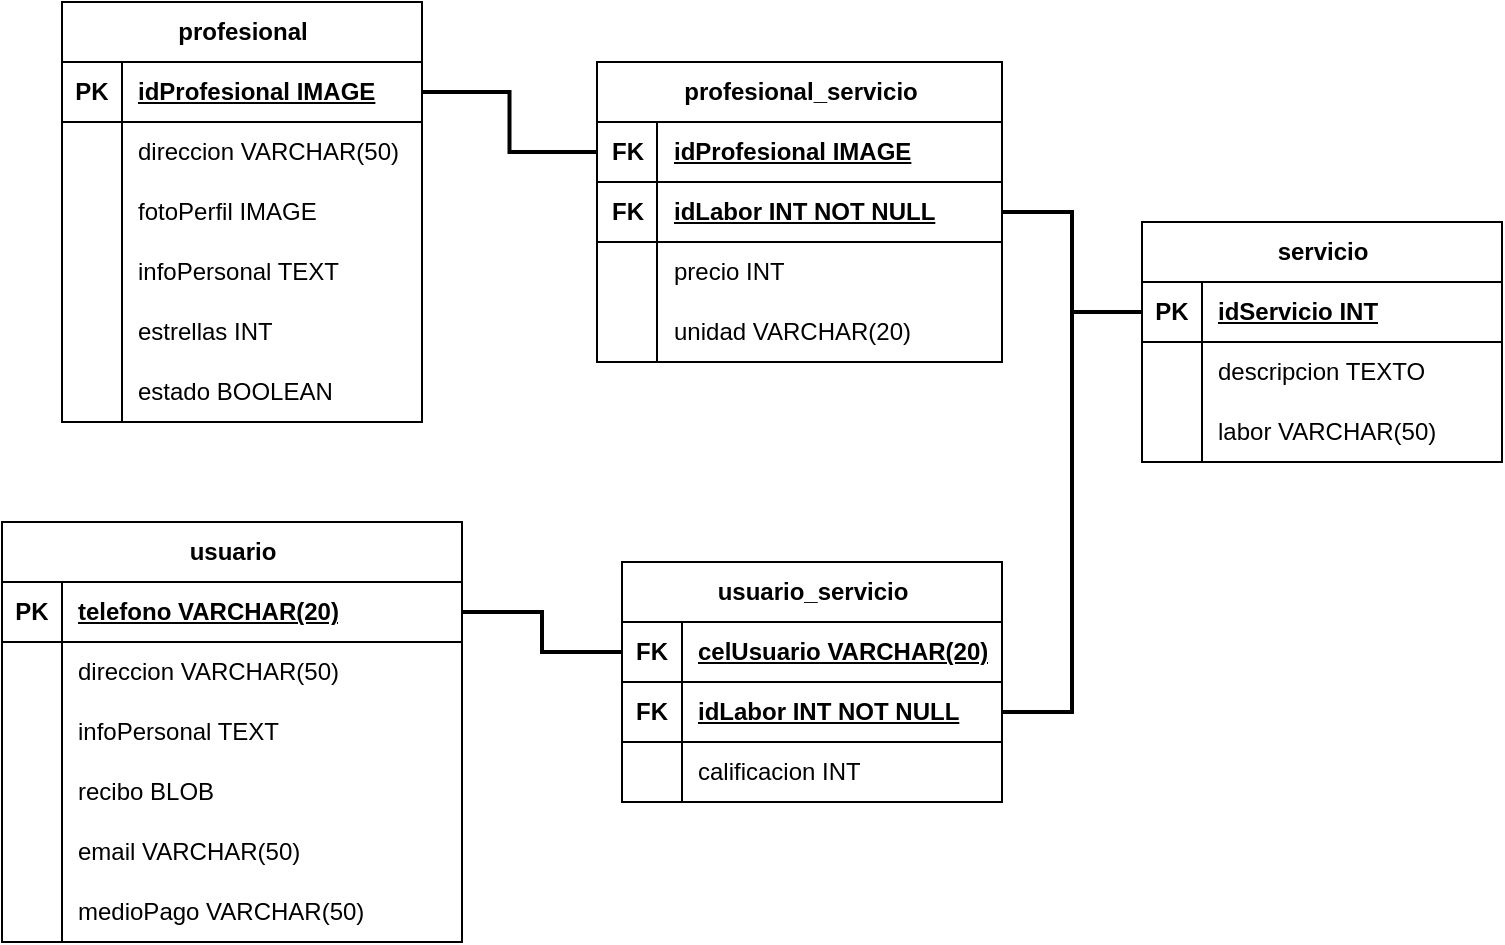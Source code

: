 <mxfile version="22.1.4" type="github">
  <diagram name="Página-1" id="9oxVXSky1L_r8zFjr7Zt">
    <mxGraphModel dx="816" dy="482" grid="1" gridSize="10" guides="1" tooltips="1" connect="1" arrows="1" fold="1" page="1" pageScale="1" pageWidth="827" pageHeight="1169" math="0" shadow="0">
      <root>
        <mxCell id="0" />
        <mxCell id="1" parent="0" />
        <mxCell id="dVPTTz1GtL5CDaSprgF3-1" value="profesional" style="shape=table;startSize=30;container=1;collapsible=1;childLayout=tableLayout;fixedRows=1;rowLines=0;fontStyle=1;align=center;resizeLast=1;html=1;" parent="1" vertex="1">
          <mxGeometry x="100" y="40" width="180" height="210" as="geometry" />
        </mxCell>
        <mxCell id="dVPTTz1GtL5CDaSprgF3-2" value="" style="shape=tableRow;horizontal=0;startSize=0;swimlaneHead=0;swimlaneBody=0;fillColor=none;collapsible=0;dropTarget=0;points=[[0,0.5],[1,0.5]];portConstraint=eastwest;top=0;left=0;right=0;bottom=1;" parent="dVPTTz1GtL5CDaSprgF3-1" vertex="1">
          <mxGeometry y="30" width="180" height="30" as="geometry" />
        </mxCell>
        <mxCell id="dVPTTz1GtL5CDaSprgF3-3" value="PK" style="shape=partialRectangle;connectable=0;fillColor=none;top=0;left=0;bottom=0;right=0;fontStyle=1;overflow=hidden;whiteSpace=wrap;html=1;" parent="dVPTTz1GtL5CDaSprgF3-2" vertex="1">
          <mxGeometry width="30" height="30" as="geometry">
            <mxRectangle width="30" height="30" as="alternateBounds" />
          </mxGeometry>
        </mxCell>
        <mxCell id="dVPTTz1GtL5CDaSprgF3-4" value="idProfesional IMAGE" style="shape=partialRectangle;connectable=0;fillColor=none;top=0;left=0;bottom=0;right=0;align=left;spacingLeft=6;fontStyle=5;overflow=hidden;whiteSpace=wrap;html=1;" parent="dVPTTz1GtL5CDaSprgF3-2" vertex="1">
          <mxGeometry x="30" width="150" height="30" as="geometry">
            <mxRectangle width="150" height="30" as="alternateBounds" />
          </mxGeometry>
        </mxCell>
        <mxCell id="dVPTTz1GtL5CDaSprgF3-5" value="" style="shape=tableRow;horizontal=0;startSize=0;swimlaneHead=0;swimlaneBody=0;fillColor=none;collapsible=0;dropTarget=0;points=[[0,0.5],[1,0.5]];portConstraint=eastwest;top=0;left=0;right=0;bottom=0;" parent="dVPTTz1GtL5CDaSprgF3-1" vertex="1">
          <mxGeometry y="60" width="180" height="30" as="geometry" />
        </mxCell>
        <mxCell id="dVPTTz1GtL5CDaSprgF3-6" value="" style="shape=partialRectangle;connectable=0;fillColor=none;top=0;left=0;bottom=0;right=0;editable=1;overflow=hidden;whiteSpace=wrap;html=1;" parent="dVPTTz1GtL5CDaSprgF3-5" vertex="1">
          <mxGeometry width="30" height="30" as="geometry">
            <mxRectangle width="30" height="30" as="alternateBounds" />
          </mxGeometry>
        </mxCell>
        <mxCell id="dVPTTz1GtL5CDaSprgF3-7" value="direccion VARCHAR(50)" style="shape=partialRectangle;connectable=0;fillColor=none;top=0;left=0;bottom=0;right=0;align=left;spacingLeft=6;overflow=hidden;whiteSpace=wrap;html=1;" parent="dVPTTz1GtL5CDaSprgF3-5" vertex="1">
          <mxGeometry x="30" width="150" height="30" as="geometry">
            <mxRectangle width="150" height="30" as="alternateBounds" />
          </mxGeometry>
        </mxCell>
        <mxCell id="dVPTTz1GtL5CDaSprgF3-8" value="" style="shape=tableRow;horizontal=0;startSize=0;swimlaneHead=0;swimlaneBody=0;fillColor=none;collapsible=0;dropTarget=0;points=[[0,0.5],[1,0.5]];portConstraint=eastwest;top=0;left=0;right=0;bottom=0;" parent="dVPTTz1GtL5CDaSprgF3-1" vertex="1">
          <mxGeometry y="90" width="180" height="30" as="geometry" />
        </mxCell>
        <mxCell id="dVPTTz1GtL5CDaSprgF3-9" value="" style="shape=partialRectangle;connectable=0;fillColor=none;top=0;left=0;bottom=0;right=0;editable=1;overflow=hidden;whiteSpace=wrap;html=1;" parent="dVPTTz1GtL5CDaSprgF3-8" vertex="1">
          <mxGeometry width="30" height="30" as="geometry">
            <mxRectangle width="30" height="30" as="alternateBounds" />
          </mxGeometry>
        </mxCell>
        <mxCell id="dVPTTz1GtL5CDaSprgF3-10" value="fotoPerfil IMAGE" style="shape=partialRectangle;connectable=0;fillColor=none;top=0;left=0;bottom=0;right=0;align=left;spacingLeft=6;overflow=hidden;whiteSpace=wrap;html=1;" parent="dVPTTz1GtL5CDaSprgF3-8" vertex="1">
          <mxGeometry x="30" width="150" height="30" as="geometry">
            <mxRectangle width="150" height="30" as="alternateBounds" />
          </mxGeometry>
        </mxCell>
        <mxCell id="dVPTTz1GtL5CDaSprgF3-11" value="" style="shape=tableRow;horizontal=0;startSize=0;swimlaneHead=0;swimlaneBody=0;fillColor=none;collapsible=0;dropTarget=0;points=[[0,0.5],[1,0.5]];portConstraint=eastwest;top=0;left=0;right=0;bottom=0;" parent="dVPTTz1GtL5CDaSprgF3-1" vertex="1">
          <mxGeometry y="120" width="180" height="30" as="geometry" />
        </mxCell>
        <mxCell id="dVPTTz1GtL5CDaSprgF3-12" value="" style="shape=partialRectangle;connectable=0;fillColor=none;top=0;left=0;bottom=0;right=0;editable=1;overflow=hidden;whiteSpace=wrap;html=1;" parent="dVPTTz1GtL5CDaSprgF3-11" vertex="1">
          <mxGeometry width="30" height="30" as="geometry">
            <mxRectangle width="30" height="30" as="alternateBounds" />
          </mxGeometry>
        </mxCell>
        <mxCell id="dVPTTz1GtL5CDaSprgF3-13" value="infoPersonal TEXT" style="shape=partialRectangle;connectable=0;fillColor=none;top=0;left=0;bottom=0;right=0;align=left;spacingLeft=6;overflow=hidden;whiteSpace=wrap;html=1;" parent="dVPTTz1GtL5CDaSprgF3-11" vertex="1">
          <mxGeometry x="30" width="150" height="30" as="geometry">
            <mxRectangle width="150" height="30" as="alternateBounds" />
          </mxGeometry>
        </mxCell>
        <mxCell id="dVPTTz1GtL5CDaSprgF3-17" style="shape=tableRow;horizontal=0;startSize=0;swimlaneHead=0;swimlaneBody=0;fillColor=none;collapsible=0;dropTarget=0;points=[[0,0.5],[1,0.5]];portConstraint=eastwest;top=0;left=0;right=0;bottom=0;" parent="dVPTTz1GtL5CDaSprgF3-1" vertex="1">
          <mxGeometry y="150" width="180" height="30" as="geometry" />
        </mxCell>
        <mxCell id="dVPTTz1GtL5CDaSprgF3-18" style="shape=partialRectangle;connectable=0;fillColor=none;top=0;left=0;bottom=0;right=0;editable=1;overflow=hidden;whiteSpace=wrap;html=1;" parent="dVPTTz1GtL5CDaSprgF3-17" vertex="1">
          <mxGeometry width="30" height="30" as="geometry">
            <mxRectangle width="30" height="30" as="alternateBounds" />
          </mxGeometry>
        </mxCell>
        <mxCell id="dVPTTz1GtL5CDaSprgF3-19" value="estrellas INT" style="shape=partialRectangle;connectable=0;fillColor=none;top=0;left=0;bottom=0;right=0;align=left;spacingLeft=6;overflow=hidden;whiteSpace=wrap;html=1;" parent="dVPTTz1GtL5CDaSprgF3-17" vertex="1">
          <mxGeometry x="30" width="150" height="30" as="geometry">
            <mxRectangle width="150" height="30" as="alternateBounds" />
          </mxGeometry>
        </mxCell>
        <mxCell id="dVPTTz1GtL5CDaSprgF3-14" style="shape=tableRow;horizontal=0;startSize=0;swimlaneHead=0;swimlaneBody=0;fillColor=none;collapsible=0;dropTarget=0;points=[[0,0.5],[1,0.5]];portConstraint=eastwest;top=0;left=0;right=0;bottom=0;" parent="dVPTTz1GtL5CDaSprgF3-1" vertex="1">
          <mxGeometry y="180" width="180" height="30" as="geometry" />
        </mxCell>
        <mxCell id="dVPTTz1GtL5CDaSprgF3-15" style="shape=partialRectangle;connectable=0;fillColor=none;top=0;left=0;bottom=0;right=0;editable=1;overflow=hidden;whiteSpace=wrap;html=1;" parent="dVPTTz1GtL5CDaSprgF3-14" vertex="1">
          <mxGeometry width="30" height="30" as="geometry">
            <mxRectangle width="30" height="30" as="alternateBounds" />
          </mxGeometry>
        </mxCell>
        <mxCell id="dVPTTz1GtL5CDaSprgF3-16" value="estado BOOLEAN" style="shape=partialRectangle;connectable=0;fillColor=none;top=0;left=0;bottom=0;right=0;align=left;spacingLeft=6;overflow=hidden;whiteSpace=wrap;html=1;" parent="dVPTTz1GtL5CDaSprgF3-14" vertex="1">
          <mxGeometry x="30" width="150" height="30" as="geometry">
            <mxRectangle width="150" height="30" as="alternateBounds" />
          </mxGeometry>
        </mxCell>
        <mxCell id="dVPTTz1GtL5CDaSprgF3-20" value="servicio" style="shape=table;startSize=30;container=1;collapsible=1;childLayout=tableLayout;fixedRows=1;rowLines=0;fontStyle=1;align=center;resizeLast=1;html=1;" parent="1" vertex="1">
          <mxGeometry x="640" y="150" width="180" height="120" as="geometry" />
        </mxCell>
        <mxCell id="dVPTTz1GtL5CDaSprgF3-21" value="" style="shape=tableRow;horizontal=0;startSize=0;swimlaneHead=0;swimlaneBody=0;fillColor=none;collapsible=0;dropTarget=0;points=[[0,0.5],[1,0.5]];portConstraint=eastwest;top=0;left=0;right=0;bottom=1;" parent="dVPTTz1GtL5CDaSprgF3-20" vertex="1">
          <mxGeometry y="30" width="180" height="30" as="geometry" />
        </mxCell>
        <mxCell id="dVPTTz1GtL5CDaSprgF3-22" value="PK" style="shape=partialRectangle;connectable=0;fillColor=none;top=0;left=0;bottom=0;right=0;fontStyle=1;overflow=hidden;whiteSpace=wrap;html=1;" parent="dVPTTz1GtL5CDaSprgF3-21" vertex="1">
          <mxGeometry width="30" height="30" as="geometry">
            <mxRectangle width="30" height="30" as="alternateBounds" />
          </mxGeometry>
        </mxCell>
        <mxCell id="dVPTTz1GtL5CDaSprgF3-23" value="idServicio INT" style="shape=partialRectangle;connectable=0;fillColor=none;top=0;left=0;bottom=0;right=0;align=left;spacingLeft=6;fontStyle=5;overflow=hidden;whiteSpace=wrap;html=1;" parent="dVPTTz1GtL5CDaSprgF3-21" vertex="1">
          <mxGeometry x="30" width="150" height="30" as="geometry">
            <mxRectangle width="150" height="30" as="alternateBounds" />
          </mxGeometry>
        </mxCell>
        <mxCell id="dVPTTz1GtL5CDaSprgF3-24" value="" style="shape=tableRow;horizontal=0;startSize=0;swimlaneHead=0;swimlaneBody=0;fillColor=none;collapsible=0;dropTarget=0;points=[[0,0.5],[1,0.5]];portConstraint=eastwest;top=0;left=0;right=0;bottom=0;" parent="dVPTTz1GtL5CDaSprgF3-20" vertex="1">
          <mxGeometry y="60" width="180" height="30" as="geometry" />
        </mxCell>
        <mxCell id="dVPTTz1GtL5CDaSprgF3-25" value="" style="shape=partialRectangle;connectable=0;fillColor=none;top=0;left=0;bottom=0;right=0;editable=1;overflow=hidden;whiteSpace=wrap;html=1;" parent="dVPTTz1GtL5CDaSprgF3-24" vertex="1">
          <mxGeometry width="30" height="30" as="geometry">
            <mxRectangle width="30" height="30" as="alternateBounds" />
          </mxGeometry>
        </mxCell>
        <mxCell id="dVPTTz1GtL5CDaSprgF3-26" value="descripcion TEXTO" style="shape=partialRectangle;connectable=0;fillColor=none;top=0;left=0;bottom=0;right=0;align=left;spacingLeft=6;overflow=hidden;whiteSpace=wrap;html=1;" parent="dVPTTz1GtL5CDaSprgF3-24" vertex="1">
          <mxGeometry x="30" width="150" height="30" as="geometry">
            <mxRectangle width="150" height="30" as="alternateBounds" />
          </mxGeometry>
        </mxCell>
        <mxCell id="dVPTTz1GtL5CDaSprgF3-27" value="" style="shape=tableRow;horizontal=0;startSize=0;swimlaneHead=0;swimlaneBody=0;fillColor=none;collapsible=0;dropTarget=0;points=[[0,0.5],[1,0.5]];portConstraint=eastwest;top=0;left=0;right=0;bottom=0;" parent="dVPTTz1GtL5CDaSprgF3-20" vertex="1">
          <mxGeometry y="90" width="180" height="30" as="geometry" />
        </mxCell>
        <mxCell id="dVPTTz1GtL5CDaSprgF3-28" value="" style="shape=partialRectangle;connectable=0;fillColor=none;top=0;left=0;bottom=0;right=0;editable=1;overflow=hidden;whiteSpace=wrap;html=1;" parent="dVPTTz1GtL5CDaSprgF3-27" vertex="1">
          <mxGeometry width="30" height="30" as="geometry">
            <mxRectangle width="30" height="30" as="alternateBounds" />
          </mxGeometry>
        </mxCell>
        <mxCell id="dVPTTz1GtL5CDaSprgF3-29" value="labor VARCHAR(50)" style="shape=partialRectangle;connectable=0;fillColor=none;top=0;left=0;bottom=0;right=0;align=left;spacingLeft=6;overflow=hidden;whiteSpace=wrap;html=1;" parent="dVPTTz1GtL5CDaSprgF3-27" vertex="1">
          <mxGeometry x="30" width="150" height="30" as="geometry">
            <mxRectangle width="150" height="30" as="alternateBounds" />
          </mxGeometry>
        </mxCell>
        <mxCell id="dVPTTz1GtL5CDaSprgF3-33" value="usuario" style="shape=table;startSize=30;container=1;collapsible=1;childLayout=tableLayout;fixedRows=1;rowLines=0;fontStyle=1;align=center;resizeLast=1;html=1;" parent="1" vertex="1">
          <mxGeometry x="70" y="300" width="230" height="210" as="geometry" />
        </mxCell>
        <mxCell id="dVPTTz1GtL5CDaSprgF3-34" value="" style="shape=tableRow;horizontal=0;startSize=0;swimlaneHead=0;swimlaneBody=0;fillColor=none;collapsible=0;dropTarget=0;points=[[0,0.5],[1,0.5]];portConstraint=eastwest;top=0;left=0;right=0;bottom=1;" parent="dVPTTz1GtL5CDaSprgF3-33" vertex="1">
          <mxGeometry y="30" width="230" height="30" as="geometry" />
        </mxCell>
        <mxCell id="dVPTTz1GtL5CDaSprgF3-35" value="PK" style="shape=partialRectangle;connectable=0;fillColor=none;top=0;left=0;bottom=0;right=0;fontStyle=1;overflow=hidden;whiteSpace=wrap;html=1;" parent="dVPTTz1GtL5CDaSprgF3-34" vertex="1">
          <mxGeometry width="30" height="30" as="geometry">
            <mxRectangle width="30" height="30" as="alternateBounds" />
          </mxGeometry>
        </mxCell>
        <mxCell id="dVPTTz1GtL5CDaSprgF3-36" value="telefono VARCHAR(20)" style="shape=partialRectangle;connectable=0;fillColor=none;top=0;left=0;bottom=0;right=0;align=left;spacingLeft=6;fontStyle=5;overflow=hidden;whiteSpace=wrap;html=1;" parent="dVPTTz1GtL5CDaSprgF3-34" vertex="1">
          <mxGeometry x="30" width="200" height="30" as="geometry">
            <mxRectangle width="200" height="30" as="alternateBounds" />
          </mxGeometry>
        </mxCell>
        <mxCell id="dVPTTz1GtL5CDaSprgF3-37" value="" style="shape=tableRow;horizontal=0;startSize=0;swimlaneHead=0;swimlaneBody=0;fillColor=none;collapsible=0;dropTarget=0;points=[[0,0.5],[1,0.5]];portConstraint=eastwest;top=0;left=0;right=0;bottom=0;" parent="dVPTTz1GtL5CDaSprgF3-33" vertex="1">
          <mxGeometry y="60" width="230" height="30" as="geometry" />
        </mxCell>
        <mxCell id="dVPTTz1GtL5CDaSprgF3-38" value="" style="shape=partialRectangle;connectable=0;fillColor=none;top=0;left=0;bottom=0;right=0;editable=1;overflow=hidden;whiteSpace=wrap;html=1;" parent="dVPTTz1GtL5CDaSprgF3-37" vertex="1">
          <mxGeometry width="30" height="30" as="geometry">
            <mxRectangle width="30" height="30" as="alternateBounds" />
          </mxGeometry>
        </mxCell>
        <mxCell id="dVPTTz1GtL5CDaSprgF3-39" value="direccion VARCHAR(50)" style="shape=partialRectangle;connectable=0;fillColor=none;top=0;left=0;bottom=0;right=0;align=left;spacingLeft=6;overflow=hidden;whiteSpace=wrap;html=1;" parent="dVPTTz1GtL5CDaSprgF3-37" vertex="1">
          <mxGeometry x="30" width="200" height="30" as="geometry">
            <mxRectangle width="200" height="30" as="alternateBounds" />
          </mxGeometry>
        </mxCell>
        <mxCell id="dVPTTz1GtL5CDaSprgF3-40" value="" style="shape=tableRow;horizontal=0;startSize=0;swimlaneHead=0;swimlaneBody=0;fillColor=none;collapsible=0;dropTarget=0;points=[[0,0.5],[1,0.5]];portConstraint=eastwest;top=0;left=0;right=0;bottom=0;" parent="dVPTTz1GtL5CDaSprgF3-33" vertex="1">
          <mxGeometry y="90" width="230" height="30" as="geometry" />
        </mxCell>
        <mxCell id="dVPTTz1GtL5CDaSprgF3-41" value="" style="shape=partialRectangle;connectable=0;fillColor=none;top=0;left=0;bottom=0;right=0;editable=1;overflow=hidden;whiteSpace=wrap;html=1;" parent="dVPTTz1GtL5CDaSprgF3-40" vertex="1">
          <mxGeometry width="30" height="30" as="geometry">
            <mxRectangle width="30" height="30" as="alternateBounds" />
          </mxGeometry>
        </mxCell>
        <mxCell id="dVPTTz1GtL5CDaSprgF3-42" value="infoPersonal TEXT" style="shape=partialRectangle;connectable=0;fillColor=none;top=0;left=0;bottom=0;right=0;align=left;spacingLeft=6;overflow=hidden;whiteSpace=wrap;html=1;" parent="dVPTTz1GtL5CDaSprgF3-40" vertex="1">
          <mxGeometry x="30" width="200" height="30" as="geometry">
            <mxRectangle width="200" height="30" as="alternateBounds" />
          </mxGeometry>
        </mxCell>
        <mxCell id="dVPTTz1GtL5CDaSprgF3-43" value="" style="shape=tableRow;horizontal=0;startSize=0;swimlaneHead=0;swimlaneBody=0;fillColor=none;collapsible=0;dropTarget=0;points=[[0,0.5],[1,0.5]];portConstraint=eastwest;top=0;left=0;right=0;bottom=0;" parent="dVPTTz1GtL5CDaSprgF3-33" vertex="1">
          <mxGeometry y="120" width="230" height="30" as="geometry" />
        </mxCell>
        <mxCell id="dVPTTz1GtL5CDaSprgF3-44" value="" style="shape=partialRectangle;connectable=0;fillColor=none;top=0;left=0;bottom=0;right=0;editable=1;overflow=hidden;whiteSpace=wrap;html=1;" parent="dVPTTz1GtL5CDaSprgF3-43" vertex="1">
          <mxGeometry width="30" height="30" as="geometry">
            <mxRectangle width="30" height="30" as="alternateBounds" />
          </mxGeometry>
        </mxCell>
        <mxCell id="dVPTTz1GtL5CDaSprgF3-45" value="recibo BLOB" style="shape=partialRectangle;connectable=0;fillColor=none;top=0;left=0;bottom=0;right=0;align=left;spacingLeft=6;overflow=hidden;whiteSpace=wrap;html=1;" parent="dVPTTz1GtL5CDaSprgF3-43" vertex="1">
          <mxGeometry x="30" width="200" height="30" as="geometry">
            <mxRectangle width="200" height="30" as="alternateBounds" />
          </mxGeometry>
        </mxCell>
        <mxCell id="dVPTTz1GtL5CDaSprgF3-49" style="shape=tableRow;horizontal=0;startSize=0;swimlaneHead=0;swimlaneBody=0;fillColor=none;collapsible=0;dropTarget=0;points=[[0,0.5],[1,0.5]];portConstraint=eastwest;top=0;left=0;right=0;bottom=0;" parent="dVPTTz1GtL5CDaSprgF3-33" vertex="1">
          <mxGeometry y="150" width="230" height="30" as="geometry" />
        </mxCell>
        <mxCell id="dVPTTz1GtL5CDaSprgF3-50" style="shape=partialRectangle;connectable=0;fillColor=none;top=0;left=0;bottom=0;right=0;editable=1;overflow=hidden;whiteSpace=wrap;html=1;" parent="dVPTTz1GtL5CDaSprgF3-49" vertex="1">
          <mxGeometry width="30" height="30" as="geometry">
            <mxRectangle width="30" height="30" as="alternateBounds" />
          </mxGeometry>
        </mxCell>
        <mxCell id="dVPTTz1GtL5CDaSprgF3-51" value="email VARCHAR(50)" style="shape=partialRectangle;connectable=0;fillColor=none;top=0;left=0;bottom=0;right=0;align=left;spacingLeft=6;overflow=hidden;whiteSpace=wrap;html=1;" parent="dVPTTz1GtL5CDaSprgF3-49" vertex="1">
          <mxGeometry x="30" width="200" height="30" as="geometry">
            <mxRectangle width="200" height="30" as="alternateBounds" />
          </mxGeometry>
        </mxCell>
        <mxCell id="dVPTTz1GtL5CDaSprgF3-46" style="shape=tableRow;horizontal=0;startSize=0;swimlaneHead=0;swimlaneBody=0;fillColor=none;collapsible=0;dropTarget=0;points=[[0,0.5],[1,0.5]];portConstraint=eastwest;top=0;left=0;right=0;bottom=0;" parent="dVPTTz1GtL5CDaSprgF3-33" vertex="1">
          <mxGeometry y="180" width="230" height="30" as="geometry" />
        </mxCell>
        <mxCell id="dVPTTz1GtL5CDaSprgF3-47" style="shape=partialRectangle;connectable=0;fillColor=none;top=0;left=0;bottom=0;right=0;editable=1;overflow=hidden;whiteSpace=wrap;html=1;" parent="dVPTTz1GtL5CDaSprgF3-46" vertex="1">
          <mxGeometry width="30" height="30" as="geometry">
            <mxRectangle width="30" height="30" as="alternateBounds" />
          </mxGeometry>
        </mxCell>
        <mxCell id="dVPTTz1GtL5CDaSprgF3-48" value="medioPago VARCHAR(50)" style="shape=partialRectangle;connectable=0;fillColor=none;top=0;left=0;bottom=0;right=0;align=left;spacingLeft=6;overflow=hidden;whiteSpace=wrap;html=1;" parent="dVPTTz1GtL5CDaSprgF3-46" vertex="1">
          <mxGeometry x="30" width="200" height="30" as="geometry">
            <mxRectangle width="200" height="30" as="alternateBounds" />
          </mxGeometry>
        </mxCell>
        <mxCell id="dVPTTz1GtL5CDaSprgF3-65" value="profesional_servicio" style="shape=table;startSize=30;container=1;collapsible=1;childLayout=tableLayout;fixedRows=1;rowLines=0;fontStyle=1;align=center;resizeLast=1;html=1;" parent="1" vertex="1">
          <mxGeometry x="367.5" y="70" width="202.5" height="150" as="geometry" />
        </mxCell>
        <mxCell id="dVPTTz1GtL5CDaSprgF3-66" value="" style="shape=tableRow;horizontal=0;startSize=0;swimlaneHead=0;swimlaneBody=0;fillColor=none;collapsible=0;dropTarget=0;points=[[0,0.5],[1,0.5]];portConstraint=eastwest;top=0;left=0;right=0;bottom=1;" parent="dVPTTz1GtL5CDaSprgF3-65" vertex="1">
          <mxGeometry y="30" width="202.5" height="30" as="geometry" />
        </mxCell>
        <mxCell id="dVPTTz1GtL5CDaSprgF3-67" value="FK" style="shape=partialRectangle;connectable=0;fillColor=none;top=0;left=0;bottom=0;right=0;fontStyle=1;overflow=hidden;whiteSpace=wrap;html=1;" parent="dVPTTz1GtL5CDaSprgF3-66" vertex="1">
          <mxGeometry width="30" height="30" as="geometry">
            <mxRectangle width="30" height="30" as="alternateBounds" />
          </mxGeometry>
        </mxCell>
        <mxCell id="dVPTTz1GtL5CDaSprgF3-68" value="idProfesional IMAGE" style="shape=partialRectangle;connectable=0;fillColor=none;top=0;left=0;bottom=0;right=0;align=left;spacingLeft=6;fontStyle=5;overflow=hidden;whiteSpace=wrap;html=1;" parent="dVPTTz1GtL5CDaSprgF3-66" vertex="1">
          <mxGeometry x="30" width="172.5" height="30" as="geometry">
            <mxRectangle width="172.5" height="30" as="alternateBounds" />
          </mxGeometry>
        </mxCell>
        <mxCell id="dVPTTz1GtL5CDaSprgF3-78" style="shape=tableRow;horizontal=0;startSize=0;swimlaneHead=0;swimlaneBody=0;fillColor=none;collapsible=0;dropTarget=0;points=[[0,0.5],[1,0.5]];portConstraint=eastwest;top=0;left=0;right=0;bottom=1;" parent="dVPTTz1GtL5CDaSprgF3-65" vertex="1">
          <mxGeometry y="60" width="202.5" height="30" as="geometry" />
        </mxCell>
        <mxCell id="dVPTTz1GtL5CDaSprgF3-79" value="FK" style="shape=partialRectangle;connectable=0;fillColor=none;top=0;left=0;bottom=0;right=0;fontStyle=1;overflow=hidden;whiteSpace=wrap;html=1;" parent="dVPTTz1GtL5CDaSprgF3-78" vertex="1">
          <mxGeometry width="30" height="30" as="geometry">
            <mxRectangle width="30" height="30" as="alternateBounds" />
          </mxGeometry>
        </mxCell>
        <mxCell id="dVPTTz1GtL5CDaSprgF3-80" value="idLabor INT NOT NULL" style="shape=partialRectangle;connectable=0;fillColor=none;top=0;left=0;bottom=0;right=0;align=left;spacingLeft=6;fontStyle=5;overflow=hidden;whiteSpace=wrap;html=1;" parent="dVPTTz1GtL5CDaSprgF3-78" vertex="1">
          <mxGeometry x="30" width="172.5" height="30" as="geometry">
            <mxRectangle width="172.5" height="30" as="alternateBounds" />
          </mxGeometry>
        </mxCell>
        <mxCell id="dVPTTz1GtL5CDaSprgF3-72" value="" style="shape=tableRow;horizontal=0;startSize=0;swimlaneHead=0;swimlaneBody=0;fillColor=none;collapsible=0;dropTarget=0;points=[[0,0.5],[1,0.5]];portConstraint=eastwest;top=0;left=0;right=0;bottom=0;" parent="dVPTTz1GtL5CDaSprgF3-65" vertex="1">
          <mxGeometry y="90" width="202.5" height="30" as="geometry" />
        </mxCell>
        <mxCell id="dVPTTz1GtL5CDaSprgF3-73" value="" style="shape=partialRectangle;connectable=0;fillColor=none;top=0;left=0;bottom=0;right=0;editable=1;overflow=hidden;whiteSpace=wrap;html=1;" parent="dVPTTz1GtL5CDaSprgF3-72" vertex="1">
          <mxGeometry width="30" height="30" as="geometry">
            <mxRectangle width="30" height="30" as="alternateBounds" />
          </mxGeometry>
        </mxCell>
        <mxCell id="dVPTTz1GtL5CDaSprgF3-74" value="precio INT" style="shape=partialRectangle;connectable=0;fillColor=none;top=0;left=0;bottom=0;right=0;align=left;spacingLeft=6;overflow=hidden;whiteSpace=wrap;html=1;" parent="dVPTTz1GtL5CDaSprgF3-72" vertex="1">
          <mxGeometry x="30" width="172.5" height="30" as="geometry">
            <mxRectangle width="172.5" height="30" as="alternateBounds" />
          </mxGeometry>
        </mxCell>
        <mxCell id="dVPTTz1GtL5CDaSprgF3-84" style="shape=tableRow;horizontal=0;startSize=0;swimlaneHead=0;swimlaneBody=0;fillColor=none;collapsible=0;dropTarget=0;points=[[0,0.5],[1,0.5]];portConstraint=eastwest;top=0;left=0;right=0;bottom=0;" parent="dVPTTz1GtL5CDaSprgF3-65" vertex="1">
          <mxGeometry y="120" width="202.5" height="30" as="geometry" />
        </mxCell>
        <mxCell id="dVPTTz1GtL5CDaSprgF3-85" style="shape=partialRectangle;connectable=0;fillColor=none;top=0;left=0;bottom=0;right=0;editable=1;overflow=hidden;whiteSpace=wrap;html=1;" parent="dVPTTz1GtL5CDaSprgF3-84" vertex="1">
          <mxGeometry width="30" height="30" as="geometry">
            <mxRectangle width="30" height="30" as="alternateBounds" />
          </mxGeometry>
        </mxCell>
        <mxCell id="dVPTTz1GtL5CDaSprgF3-86" value="unidad VARCHAR(20)" style="shape=partialRectangle;connectable=0;fillColor=none;top=0;left=0;bottom=0;right=0;align=left;spacingLeft=6;overflow=hidden;whiteSpace=wrap;html=1;" parent="dVPTTz1GtL5CDaSprgF3-84" vertex="1">
          <mxGeometry x="30" width="172.5" height="30" as="geometry">
            <mxRectangle width="172.5" height="30" as="alternateBounds" />
          </mxGeometry>
        </mxCell>
        <mxCell id="dVPTTz1GtL5CDaSprgF3-87" value="usuario_servicio" style="shape=table;startSize=30;container=1;collapsible=1;childLayout=tableLayout;fixedRows=1;rowLines=0;fontStyle=1;align=center;resizeLast=1;html=1;" parent="1" vertex="1">
          <mxGeometry x="380" y="320" width="190" height="120" as="geometry" />
        </mxCell>
        <mxCell id="dVPTTz1GtL5CDaSprgF3-88" value="" style="shape=tableRow;horizontal=0;startSize=0;swimlaneHead=0;swimlaneBody=0;fillColor=none;collapsible=0;dropTarget=0;points=[[0,0.5],[1,0.5]];portConstraint=eastwest;top=0;left=0;right=0;bottom=1;" parent="dVPTTz1GtL5CDaSprgF3-87" vertex="1">
          <mxGeometry y="30" width="190" height="30" as="geometry" />
        </mxCell>
        <mxCell id="dVPTTz1GtL5CDaSprgF3-89" value="FK" style="shape=partialRectangle;connectable=0;fillColor=none;top=0;left=0;bottom=0;right=0;fontStyle=1;overflow=hidden;whiteSpace=wrap;html=1;" parent="dVPTTz1GtL5CDaSprgF3-88" vertex="1">
          <mxGeometry width="30" height="30" as="geometry">
            <mxRectangle width="30" height="30" as="alternateBounds" />
          </mxGeometry>
        </mxCell>
        <mxCell id="dVPTTz1GtL5CDaSprgF3-90" value="celUsuario VARCHAR(20)" style="shape=partialRectangle;connectable=0;fillColor=none;top=0;left=0;bottom=0;right=0;align=left;spacingLeft=6;fontStyle=5;overflow=hidden;whiteSpace=wrap;html=1;" parent="dVPTTz1GtL5CDaSprgF3-88" vertex="1">
          <mxGeometry x="30" width="160" height="30" as="geometry">
            <mxRectangle width="160" height="30" as="alternateBounds" />
          </mxGeometry>
        </mxCell>
        <mxCell id="dVPTTz1GtL5CDaSprgF3-103" style="shape=tableRow;horizontal=0;startSize=0;swimlaneHead=0;swimlaneBody=0;fillColor=none;collapsible=0;dropTarget=0;points=[[0,0.5],[1,0.5]];portConstraint=eastwest;top=0;left=0;right=0;bottom=1;" parent="dVPTTz1GtL5CDaSprgF3-87" vertex="1">
          <mxGeometry y="60" width="190" height="30" as="geometry" />
        </mxCell>
        <mxCell id="dVPTTz1GtL5CDaSprgF3-104" value="FK" style="shape=partialRectangle;connectable=0;fillColor=none;top=0;left=0;bottom=0;right=0;fontStyle=1;overflow=hidden;whiteSpace=wrap;html=1;" parent="dVPTTz1GtL5CDaSprgF3-103" vertex="1">
          <mxGeometry width="30" height="30" as="geometry">
            <mxRectangle width="30" height="30" as="alternateBounds" />
          </mxGeometry>
        </mxCell>
        <mxCell id="dVPTTz1GtL5CDaSprgF3-105" value="idLabor INT NOT NULL" style="shape=partialRectangle;connectable=0;fillColor=none;top=0;left=0;bottom=0;right=0;align=left;spacingLeft=6;fontStyle=5;overflow=hidden;whiteSpace=wrap;html=1;" parent="dVPTTz1GtL5CDaSprgF3-103" vertex="1">
          <mxGeometry x="30" width="160" height="30" as="geometry">
            <mxRectangle width="160" height="30" as="alternateBounds" />
          </mxGeometry>
        </mxCell>
        <mxCell id="dVPTTz1GtL5CDaSprgF3-91" value="" style="shape=tableRow;horizontal=0;startSize=0;swimlaneHead=0;swimlaneBody=0;fillColor=none;collapsible=0;dropTarget=0;points=[[0,0.5],[1,0.5]];portConstraint=eastwest;top=0;left=0;right=0;bottom=0;" parent="dVPTTz1GtL5CDaSprgF3-87" vertex="1">
          <mxGeometry y="90" width="190" height="30" as="geometry" />
        </mxCell>
        <mxCell id="dVPTTz1GtL5CDaSprgF3-92" value="" style="shape=partialRectangle;connectable=0;fillColor=none;top=0;left=0;bottom=0;right=0;editable=1;overflow=hidden;whiteSpace=wrap;html=1;" parent="dVPTTz1GtL5CDaSprgF3-91" vertex="1">
          <mxGeometry width="30" height="30" as="geometry">
            <mxRectangle width="30" height="30" as="alternateBounds" />
          </mxGeometry>
        </mxCell>
        <mxCell id="dVPTTz1GtL5CDaSprgF3-93" value="calificacion INT" style="shape=partialRectangle;connectable=0;fillColor=none;top=0;left=0;bottom=0;right=0;align=left;spacingLeft=6;overflow=hidden;whiteSpace=wrap;html=1;" parent="dVPTTz1GtL5CDaSprgF3-91" vertex="1">
          <mxGeometry x="30" width="160" height="30" as="geometry">
            <mxRectangle width="160" height="30" as="alternateBounds" />
          </mxGeometry>
        </mxCell>
        <mxCell id="dVPTTz1GtL5CDaSprgF3-106" style="edgeStyle=orthogonalEdgeStyle;rounded=0;orthogonalLoop=1;jettySize=auto;html=1;exitX=0;exitY=0.5;exitDx=0;exitDy=0;entryX=1;entryY=0.5;entryDx=0;entryDy=0;endArrow=none;endFill=0;strokeWidth=2;" parent="1" source="dVPTTz1GtL5CDaSprgF3-21" target="dVPTTz1GtL5CDaSprgF3-78" edge="1">
          <mxGeometry relative="1" as="geometry" />
        </mxCell>
        <mxCell id="dVPTTz1GtL5CDaSprgF3-107" style="edgeStyle=orthogonalEdgeStyle;rounded=0;orthogonalLoop=1;jettySize=auto;html=1;exitX=0;exitY=0.5;exitDx=0;exitDy=0;entryX=1;entryY=0.5;entryDx=0;entryDy=0;endArrow=none;endFill=0;strokeWidth=2;" parent="1" source="dVPTTz1GtL5CDaSprgF3-21" target="dVPTTz1GtL5CDaSprgF3-103" edge="1">
          <mxGeometry relative="1" as="geometry" />
        </mxCell>
        <mxCell id="dVPTTz1GtL5CDaSprgF3-108" style="edgeStyle=orthogonalEdgeStyle;rounded=0;orthogonalLoop=1;jettySize=auto;html=1;exitX=1;exitY=0.5;exitDx=0;exitDy=0;entryX=0;entryY=0.5;entryDx=0;entryDy=0;endArrow=none;endFill=0;strokeWidth=2;" parent="1" source="dVPTTz1GtL5CDaSprgF3-2" target="dVPTTz1GtL5CDaSprgF3-66" edge="1">
          <mxGeometry relative="1" as="geometry" />
        </mxCell>
        <mxCell id="dVPTTz1GtL5CDaSprgF3-109" style="edgeStyle=orthogonalEdgeStyle;rounded=0;orthogonalLoop=1;jettySize=auto;html=1;exitX=1;exitY=0.5;exitDx=0;exitDy=0;entryX=0;entryY=0.5;entryDx=0;entryDy=0;endArrow=none;endFill=0;strokeWidth=2;" parent="1" source="dVPTTz1GtL5CDaSprgF3-34" target="dVPTTz1GtL5CDaSprgF3-88" edge="1">
          <mxGeometry relative="1" as="geometry" />
        </mxCell>
      </root>
    </mxGraphModel>
  </diagram>
</mxfile>
